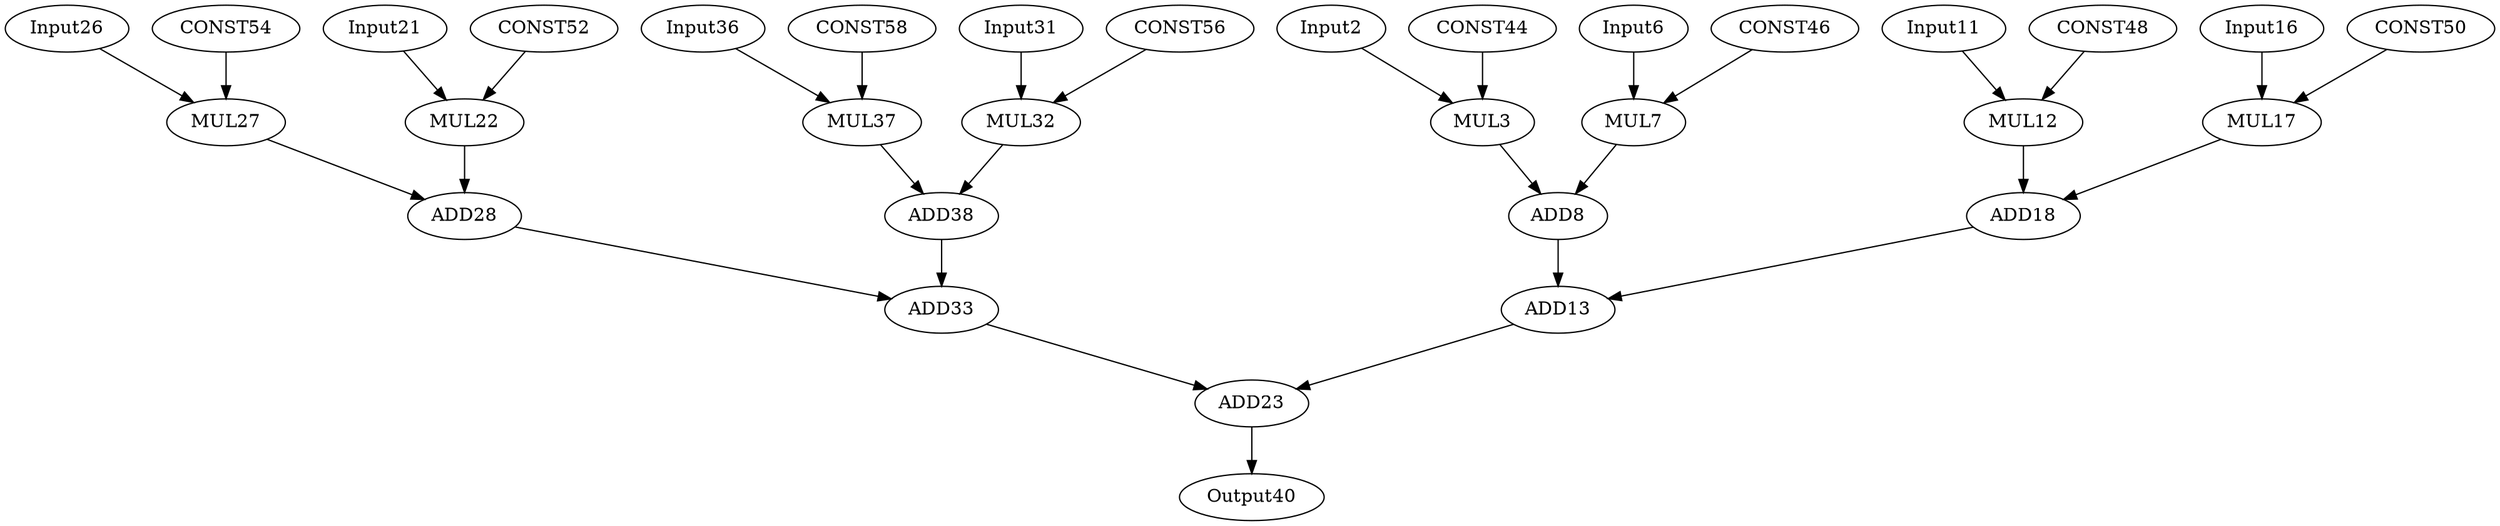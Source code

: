 digraph G {
Input2[opcode=input, ref_name="input", size=4096, offset="0, 28", pattern="4, 1017"];
MUL3[opcode=mul];
Input6[opcode=input, ref_name="input", size=4096, offset="0, 24", pattern="4, 1017"];
MUL7[opcode=mul];
ADD8[opcode=add];
Input11[opcode=input, ref_name="input", size=4096, offset="0, 20", pattern="4, 1017"];
MUL12[opcode=mul];
ADD13[opcode=add];
Input16[opcode=input, ref_name="input", size=4096, offset="0, 16", pattern="4, 1017"];
MUL17[opcode=mul];
ADD18[opcode=add];
Input21[opcode=input, ref_name="input", size=4096, offset="0, 12", pattern="4, 1017"];
MUL22[opcode=mul];
ADD23[opcode=add];
Input26[opcode=input, ref_name="input", size=4096, offset="0, 8", pattern="4, 1017"];
MUL27[opcode=mul];
ADD28[opcode=add];
Input31[opcode=input, ref_name="input", size=4096, offset="0, 4", pattern="4, 1017"];
MUL32[opcode=mul];
ADD33[opcode=add];
Input36[opcode=input, ref_name="input", size=4096, offset="0, 0", pattern="4, 1017"];
MUL37[opcode=mul];
ADD38[opcode=add];
Output40[opcode=output, ref_name="output", size=4080, offset="16, 12", pattern="4, 1017"];
CONST44[opcode=const, value=21];
CONST46[opcode=const, value=150];
CONST48[opcode=const, value=375];
CONST50[opcode=const, value=-225];
CONST52[opcode=const, value=40];
CONST54[opcode=const, value=61];
CONST56[opcode=const, value=-300];
CONST58[opcode=const, value=125];
Input2->MUL3[operand=0];
CONST44->MUL3[operand=1];
MUL3->ADD8[operand=1];
Input6->MUL7[operand=0];
CONST46->MUL7[operand=1];
MUL7->ADD8[operand=0];
ADD8->ADD13[operand=1];
Input11->MUL12[operand=0];
CONST48->MUL12[operand=1];
MUL12->ADD18[operand=0];
ADD13->ADD23[operand=1];
Input16->MUL17[operand=0];
CONST50->MUL17[operand=1];
MUL17->ADD18[operand=0];
ADD18->ADD13[operand=1];
Input21->MUL22[operand=0];
CONST52->MUL22[operand=1];
ADD38->ADD33[operand=0];
MUL22->ADD28[operand=1];
Input26->MUL27[operand=0];
CONST54->MUL27[operand=1];
MUL27->ADD28[operand=0];
ADD28->ADD33[operand=1];
Input31->MUL32[operand=0];
CONST56->MUL32[operand=1];
MUL32->ADD38[operand=0];
ADD33->ADD23[operand=1];
Input36->MUL37[operand=0];
CONST58->MUL37[operand=1];
MUL37->ADD38[operand=0];
ADD23->Output40[operand=0];
}